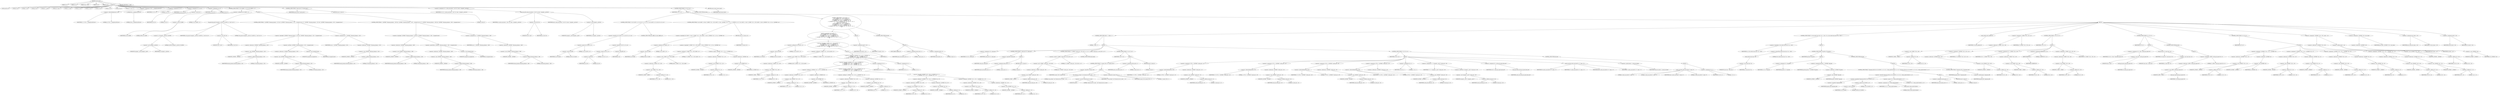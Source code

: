 digraph cache_insert {  
"1000114" [label = "(METHOD,cache_insert)" ]
"1000115" [label = "(PARAM,int a1)" ]
"1000116" [label = "(PARAM,int a2)" ]
"1000117" [label = "(PARAM,time_t time1)" ]
"1000118" [label = "(PARAM,int a4)" ]
"1000119" [label = "(PARAM,int a5)" ]
"1000120" [label = "(BLOCK,,)" ]
"1000121" [label = "(LOCAL,result: int)" ]
"1000122" [label = "(LOCAL,v6: int)" ]
"1000123" [label = "(LOCAL,v7: int)" ]
"1000124" [label = "(LOCAL,v8: int)" ]
"1000125" [label = "(LOCAL,v9: __int16)" ]
"1000126" [label = "(LOCAL,v10: char *)" ]
"1000127" [label = "(LOCAL,v11: char)" ]
"1000128" [label = "(LOCAL,v12: int)" ]
"1000129" [label = "(LOCAL,v13: int)" ]
"1000130" [label = "(LOCAL,v14: int)" ]
"1000131" [label = "(LOCAL,v15: int)" ]
"1000132" [label = "(LOCAL,v16: int)" ]
"1000133" [label = "(LOCAL,v17: int [ 7 ])" ]
"1000134" [label = "(<operator>.assignment,v17[4] = __readgsdword(0x14u))" ]
"1000135" [label = "(<operator>.indirectIndexAccess,v17[4])" ]
"1000136" [label = "(IDENTIFIER,v17,v17[4] = __readgsdword(0x14u))" ]
"1000137" [label = "(LITERAL,4,v17[4] = __readgsdword(0x14u))" ]
"1000138" [label = "(__readgsdword,__readgsdword(0x14u))" ]
"1000139" [label = "(LITERAL,0x14u,__readgsdword(0x14u))" ]
"1000140" [label = "(<operator>.assignment,v12 = 0)" ]
"1000141" [label = "(IDENTIFIER,v12,v12 = 0)" ]
"1000142" [label = "(LITERAL,0,v12 = 0)" ]
"1000143" [label = "(<operator>.assignment,v13 = a5 & 4)" ]
"1000144" [label = "(IDENTIFIER,v13,v13 = a5 & 4)" ]
"1000145" [label = "(<operator>.and,a5 & 4)" ]
"1000146" [label = "(IDENTIFIER,a5,a5 & 4)" ]
"1000147" [label = "(LITERAL,4,a5 & 4)" ]
"1000148" [label = "(<operator>.assignment,v14 = 0)" ]
"1000149" [label = "(IDENTIFIER,v14,v14 = 0)" ]
"1000150" [label = "(LITERAL,0,v14 = 0)" ]
"1000151" [label = "(CONTROL_STRUCTURE,if ( (a5 & 0x980) != 0 ),if ( (a5 & 0x980) != 0 ))" ]
"1000152" [label = "(<operator>.notEquals,(a5 & 0x980) != 0)" ]
"1000153" [label = "(<operator>.and,a5 & 0x980)" ]
"1000154" [label = "(IDENTIFIER,a5,a5 & 0x980)" ]
"1000155" [label = "(LITERAL,0x980,a5 & 0x980)" ]
"1000156" [label = "(LITERAL,0,(a5 & 0x980) != 0)" ]
"1000157" [label = "(BLOCK,,)" ]
"1000158" [label = "(log_query,log_query((unsigned __int16)a5 | 0x10000, a1, (void *)a2, 0))" ]
"1000159" [label = "(<operator>.or,(unsigned __int16)a5 | 0x10000)" ]
"1000160" [label = "(<operator>.cast,(unsigned __int16)a5)" ]
"1000161" [label = "(UNKNOWN,unsigned __int16,unsigned __int16)" ]
"1000162" [label = "(IDENTIFIER,a5,(unsigned __int16)a5)" ]
"1000163" [label = "(LITERAL,0x10000,(unsigned __int16)a5 | 0x10000)" ]
"1000164" [label = "(IDENTIFIER,a1,log_query((unsigned __int16)a5 | 0x10000, a1, (void *)a2, 0))" ]
"1000165" [label = "(<operator>.cast,(void *)a2)" ]
"1000166" [label = "(UNKNOWN,void *,void *)" ]
"1000167" [label = "(IDENTIFIER,a2,(void *)a2)" ]
"1000168" [label = "(LITERAL,0,log_query((unsigned __int16)a5 | 0x10000, a1, (void *)a2, 0))" ]
"1000169" [label = "(CONTROL_STRUCTURE,if ( *(_DWORD *)(dnsmasq_daemon + 252) && *(_DWORD *)(dnsmasq_daemon + 252) < (unsigned int)a4 ),if ( *(_DWORD *)(dnsmasq_daemon + 252) && *(_DWORD *)(dnsmasq_daemon + 252) < (unsigned int)a4 ))" ]
"1000170" [label = "(<operator>.logicalAnd,*(_DWORD *)(dnsmasq_daemon + 252) && *(_DWORD *)(dnsmasq_daemon + 252) < (unsigned int)a4)" ]
"1000171" [label = "(<operator>.indirection,*(_DWORD *)(dnsmasq_daemon + 252))" ]
"1000172" [label = "(<operator>.cast,(_DWORD *)(dnsmasq_daemon + 252))" ]
"1000173" [label = "(UNKNOWN,_DWORD *,_DWORD *)" ]
"1000174" [label = "(<operator>.addition,dnsmasq_daemon + 252)" ]
"1000175" [label = "(IDENTIFIER,dnsmasq_daemon,dnsmasq_daemon + 252)" ]
"1000176" [label = "(LITERAL,252,dnsmasq_daemon + 252)" ]
"1000177" [label = "(<operator>.lessThan,*(_DWORD *)(dnsmasq_daemon + 252) < (unsigned int)a4)" ]
"1000178" [label = "(<operator>.indirection,*(_DWORD *)(dnsmasq_daemon + 252))" ]
"1000179" [label = "(<operator>.cast,(_DWORD *)(dnsmasq_daemon + 252))" ]
"1000180" [label = "(UNKNOWN,_DWORD *,_DWORD *)" ]
"1000181" [label = "(<operator>.addition,dnsmasq_daemon + 252)" ]
"1000182" [label = "(IDENTIFIER,dnsmasq_daemon,dnsmasq_daemon + 252)" ]
"1000183" [label = "(LITERAL,252,dnsmasq_daemon + 252)" ]
"1000184" [label = "(<operator>.cast,(unsigned int)a4)" ]
"1000185" [label = "(UNKNOWN,unsigned int,unsigned int)" ]
"1000186" [label = "(IDENTIFIER,a4,(unsigned int)a4)" ]
"1000187" [label = "(<operator>.assignment,a4 = *(_DWORD *)(dnsmasq_daemon + 252))" ]
"1000188" [label = "(IDENTIFIER,a4,a4 = *(_DWORD *)(dnsmasq_daemon + 252))" ]
"1000189" [label = "(<operator>.indirection,*(_DWORD *)(dnsmasq_daemon + 252))" ]
"1000190" [label = "(<operator>.cast,(_DWORD *)(dnsmasq_daemon + 252))" ]
"1000191" [label = "(UNKNOWN,_DWORD *,_DWORD *)" ]
"1000192" [label = "(<operator>.addition,dnsmasq_daemon + 252)" ]
"1000193" [label = "(IDENTIFIER,dnsmasq_daemon,dnsmasq_daemon + 252)" ]
"1000194" [label = "(LITERAL,252,dnsmasq_daemon + 252)" ]
"1000195" [label = "(CONTROL_STRUCTURE,if ( *(_DWORD *)(dnsmasq_daemon + 248) && *(_DWORD *)(dnsmasq_daemon + 248) > (unsigned int)a4 ),if ( *(_DWORD *)(dnsmasq_daemon + 248) && *(_DWORD *)(dnsmasq_daemon + 248) > (unsigned int)a4 ))" ]
"1000196" [label = "(<operator>.logicalAnd,*(_DWORD *)(dnsmasq_daemon + 248) && *(_DWORD *)(dnsmasq_daemon + 248) > (unsigned int)a4)" ]
"1000197" [label = "(<operator>.indirection,*(_DWORD *)(dnsmasq_daemon + 248))" ]
"1000198" [label = "(<operator>.cast,(_DWORD *)(dnsmasq_daemon + 248))" ]
"1000199" [label = "(UNKNOWN,_DWORD *,_DWORD *)" ]
"1000200" [label = "(<operator>.addition,dnsmasq_daemon + 248)" ]
"1000201" [label = "(IDENTIFIER,dnsmasq_daemon,dnsmasq_daemon + 248)" ]
"1000202" [label = "(LITERAL,248,dnsmasq_daemon + 248)" ]
"1000203" [label = "(<operator>.greaterThan,*(_DWORD *)(dnsmasq_daemon + 248) > (unsigned int)a4)" ]
"1000204" [label = "(<operator>.indirection,*(_DWORD *)(dnsmasq_daemon + 248))" ]
"1000205" [label = "(<operator>.cast,(_DWORD *)(dnsmasq_daemon + 248))" ]
"1000206" [label = "(UNKNOWN,_DWORD *,_DWORD *)" ]
"1000207" [label = "(<operator>.addition,dnsmasq_daemon + 248)" ]
"1000208" [label = "(IDENTIFIER,dnsmasq_daemon,dnsmasq_daemon + 248)" ]
"1000209" [label = "(LITERAL,248,dnsmasq_daemon + 248)" ]
"1000210" [label = "(<operator>.cast,(unsigned int)a4)" ]
"1000211" [label = "(UNKNOWN,unsigned int,unsigned int)" ]
"1000212" [label = "(IDENTIFIER,a4,(unsigned int)a4)" ]
"1000213" [label = "(<operator>.assignment,a4 = *(_DWORD *)(dnsmasq_daemon + 248))" ]
"1000214" [label = "(IDENTIFIER,a4,a4 = *(_DWORD *)(dnsmasq_daemon + 248))" ]
"1000215" [label = "(<operator>.indirection,*(_DWORD *)(dnsmasq_daemon + 248))" ]
"1000216" [label = "(<operator>.cast,(_DWORD *)(dnsmasq_daemon + 248))" ]
"1000217" [label = "(UNKNOWN,_DWORD *,_DWORD *)" ]
"1000218" [label = "(<operator>.addition,dnsmasq_daemon + 248)" ]
"1000219" [label = "(IDENTIFIER,dnsmasq_daemon,dnsmasq_daemon + 248)" ]
"1000220" [label = "(LITERAL,248,dnsmasq_daemon + 248)" ]
"1000221" [label = "(CONTROL_STRUCTURE,if ( insert_error ),if ( insert_error ))" ]
"1000222" [label = "(IDENTIFIER,insert_error,if ( insert_error ))" ]
"1000223" [label = "(RETURN,return 0;,return 0;)" ]
"1000224" [label = "(LITERAL,0,return 0;)" ]
"1000225" [label = "(<operator>.assignment,v15 = cache_scan_free(a1, (void *)a2, time1, (unsigned __int16)a5))" ]
"1000226" [label = "(IDENTIFIER,v15,v15 = cache_scan_free(a1, (void *)a2, time1, (unsigned __int16)a5))" ]
"1000227" [label = "(cache_scan_free,cache_scan_free(a1, (void *)a2, time1, (unsigned __int16)a5))" ]
"1000228" [label = "(IDENTIFIER,a1,cache_scan_free(a1, (void *)a2, time1, (unsigned __int16)a5))" ]
"1000229" [label = "(<operator>.cast,(void *)a2)" ]
"1000230" [label = "(UNKNOWN,void *,void *)" ]
"1000231" [label = "(IDENTIFIER,a2,(void *)a2)" ]
"1000232" [label = "(IDENTIFIER,time1,cache_scan_free(a1, (void *)a2, time1, (unsigned __int16)a5))" ]
"1000233" [label = "(<operator>.cast,(unsigned __int16)a5)" ]
"1000234" [label = "(UNKNOWN,unsigned __int16,unsigned __int16)" ]
"1000235" [label = "(IDENTIFIER,a5,(unsigned __int16)a5)" ]
"1000236" [label = "(CONTROL_STRUCTURE,if ( v15 ),if ( v15 ))" ]
"1000237" [label = "(IDENTIFIER,v15,if ( v15 ))" ]
"1000238" [label = "(BLOCK,,)" ]
"1000239" [label = "(CONTROL_STRUCTURE,if ( (a5 & 0x180) == 0 || (a5 & 8) == 0 || !a2 ),if ( (a5 & 0x180) == 0 || (a5 & 8) == 0 || !a2 ))" ]
"1000240" [label = "(<operator>.logicalOr,(a5 & 0x180) == 0 || (a5 & 8) == 0 || !a2)" ]
"1000241" [label = "(<operator>.equals,(a5 & 0x180) == 0)" ]
"1000242" [label = "(<operator>.and,a5 & 0x180)" ]
"1000243" [label = "(IDENTIFIER,a5,a5 & 0x180)" ]
"1000244" [label = "(LITERAL,0x180,a5 & 0x180)" ]
"1000245" [label = "(LITERAL,0,(a5 & 0x180) == 0)" ]
"1000246" [label = "(<operator>.logicalOr,(a5 & 8) == 0 || !a2)" ]
"1000247" [label = "(<operator>.equals,(a5 & 8) == 0)" ]
"1000248" [label = "(<operator>.and,a5 & 8)" ]
"1000249" [label = "(IDENTIFIER,a5,a5 & 8)" ]
"1000250" [label = "(LITERAL,8,a5 & 8)" ]
"1000251" [label = "(LITERAL,0,(a5 & 8) == 0)" ]
"1000252" [label = "(<operator>.logicalNot,!a2)" ]
"1000253" [label = "(IDENTIFIER,a2,!a2)" ]
"1000254" [label = "(CONTROL_STRUCTURE,goto LABEL_28;,goto LABEL_28;)" ]
"1000255" [label = "(CONTROL_STRUCTURE,if ( (a5 & 0x80) != 0 && (*(_WORD *)(v15 + 36) & 0x80) != 0 && *(_DWORD *)(v15 + 12) == *(_DWORD *)a2 ),if ( (a5 & 0x80) != 0 && (*(_WORD *)(v15 + 36) & 0x80) != 0 && *(_DWORD *)(v15 + 12) == *(_DWORD *)a2 ))" ]
"1000256" [label = "(<operator>.logicalAnd,(a5 & 0x80) != 0 && (*(_WORD *)(v15 + 36) & 0x80) != 0 && *(_DWORD *)(v15 + 12) == *(_DWORD *)a2)" ]
"1000257" [label = "(<operator>.notEquals,(a5 & 0x80) != 0)" ]
"1000258" [label = "(<operator>.and,a5 & 0x80)" ]
"1000259" [label = "(IDENTIFIER,a5,a5 & 0x80)" ]
"1000260" [label = "(LITERAL,0x80,a5 & 0x80)" ]
"1000261" [label = "(LITERAL,0,(a5 & 0x80) != 0)" ]
"1000262" [label = "(<operator>.logicalAnd,(*(_WORD *)(v15 + 36) & 0x80) != 0 && *(_DWORD *)(v15 + 12) == *(_DWORD *)a2)" ]
"1000263" [label = "(<operator>.notEquals,(*(_WORD *)(v15 + 36) & 0x80) != 0)" ]
"1000264" [label = "(<operator>.and,*(_WORD *)(v15 + 36) & 0x80)" ]
"1000265" [label = "(<operator>.indirection,*(_WORD *)(v15 + 36))" ]
"1000266" [label = "(<operator>.cast,(_WORD *)(v15 + 36))" ]
"1000267" [label = "(UNKNOWN,_WORD *,_WORD *)" ]
"1000268" [label = "(<operator>.addition,v15 + 36)" ]
"1000269" [label = "(IDENTIFIER,v15,v15 + 36)" ]
"1000270" [label = "(LITERAL,36,v15 + 36)" ]
"1000271" [label = "(LITERAL,0x80,*(_WORD *)(v15 + 36) & 0x80)" ]
"1000272" [label = "(LITERAL,0,(*(_WORD *)(v15 + 36) & 0x80) != 0)" ]
"1000273" [label = "(<operator>.equals,*(_DWORD *)(v15 + 12) == *(_DWORD *)a2)" ]
"1000274" [label = "(<operator>.indirection,*(_DWORD *)(v15 + 12))" ]
"1000275" [label = "(<operator>.cast,(_DWORD *)(v15 + 12))" ]
"1000276" [label = "(UNKNOWN,_DWORD *,_DWORD *)" ]
"1000277" [label = "(<operator>.addition,v15 + 12)" ]
"1000278" [label = "(IDENTIFIER,v15,v15 + 12)" ]
"1000279" [label = "(LITERAL,12,v15 + 12)" ]
"1000280" [label = "(<operator>.indirection,*(_DWORD *)a2)" ]
"1000281" [label = "(<operator>.cast,(_DWORD *)a2)" ]
"1000282" [label = "(UNKNOWN,_DWORD *,_DWORD *)" ]
"1000283" [label = "(IDENTIFIER,a2,(_DWORD *)a2)" ]
"1000284" [label = "(RETURN,return v15;,return v15;)" ]
"1000285" [label = "(IDENTIFIER,v15,return v15;)" ]
"1000286" [label = "(CONTROL_STRUCTURE,if ( (a5 & 0x100) != 0\n      && (*(_WORD *)(v15 + 36) & 0x100) != 0\n      && (*(_DWORD *)(v15 + 12) != *(_DWORD *)a2\n       || *(_DWORD *)(v15 + 16) != *(_DWORD *)(a2 + 4)\n       || *(_DWORD *)(v15 + 20) != *(_DWORD *)(a2 + 8)\n       || *(_DWORD *)(v15 + 24) != *(_DWORD *)(a2 + 12) ? (v6 = 0) : (v6 = 1),\n          v6) ),if ( (a5 & 0x100) != 0\n      && (*(_WORD *)(v15 + 36) & 0x100) != 0\n      && (*(_DWORD *)(v15 + 12) != *(_DWORD *)a2\n       || *(_DWORD *)(v15 + 16) != *(_DWORD *)(a2 + 4)\n       || *(_DWORD *)(v15 + 20) != *(_DWORD *)(a2 + 8)\n       || *(_DWORD *)(v15 + 24) != *(_DWORD *)(a2 + 12) ? (v6 = 0) : (v6 = 1),\n          v6) ))" ]
"1000287" [label = "(<operator>.logicalAnd,(a5 & 0x100) != 0\n      && (*(_WORD *)(v15 + 36) & 0x100) != 0\n      && (*(_DWORD *)(v15 + 12) != *(_DWORD *)a2\n       || *(_DWORD *)(v15 + 16) != *(_DWORD *)(a2 + 4)\n       || *(_DWORD *)(v15 + 20) != *(_DWORD *)(a2 + 8)\n       || *(_DWORD *)(v15 + 24) != *(_DWORD *)(a2 + 12) ? (v6 = 0) : (v6 = 1),\n          v6))" ]
"1000288" [label = "(<operator>.notEquals,(a5 & 0x100) != 0)" ]
"1000289" [label = "(<operator>.and,a5 & 0x100)" ]
"1000290" [label = "(IDENTIFIER,a5,a5 & 0x100)" ]
"1000291" [label = "(LITERAL,0x100,a5 & 0x100)" ]
"1000292" [label = "(LITERAL,0,(a5 & 0x100) != 0)" ]
"1000293" [label = "(<operator>.logicalAnd,(*(_WORD *)(v15 + 36) & 0x100) != 0\n      && (*(_DWORD *)(v15 + 12) != *(_DWORD *)a2\n       || *(_DWORD *)(v15 + 16) != *(_DWORD *)(a2 + 4)\n       || *(_DWORD *)(v15 + 20) != *(_DWORD *)(a2 + 8)\n       || *(_DWORD *)(v15 + 24) != *(_DWORD *)(a2 + 12) ? (v6 = 0) : (v6 = 1),\n          v6))" ]
"1000294" [label = "(<operator>.notEquals,(*(_WORD *)(v15 + 36) & 0x100) != 0)" ]
"1000295" [label = "(<operator>.and,*(_WORD *)(v15 + 36) & 0x100)" ]
"1000296" [label = "(<operator>.indirection,*(_WORD *)(v15 + 36))" ]
"1000297" [label = "(<operator>.cast,(_WORD *)(v15 + 36))" ]
"1000298" [label = "(UNKNOWN,_WORD *,_WORD *)" ]
"1000299" [label = "(<operator>.addition,v15 + 36)" ]
"1000300" [label = "(IDENTIFIER,v15,v15 + 36)" ]
"1000301" [label = "(LITERAL,36,v15 + 36)" ]
"1000302" [label = "(LITERAL,0x100,*(_WORD *)(v15 + 36) & 0x100)" ]
"1000303" [label = "(LITERAL,0,(*(_WORD *)(v15 + 36) & 0x100) != 0)" ]
"1000304" [label = "(BLOCK,,)" ]
"1000305" [label = "(<operator>.conditional,*(_DWORD *)(v15 + 12) != *(_DWORD *)a2\n       || *(_DWORD *)(v15 + 16) != *(_DWORD *)(a2 + 4)\n       || *(_DWORD *)(v15 + 20) != *(_DWORD *)(a2 + 8)\n       || *(_DWORD *)(v15 + 24) != *(_DWORD *)(a2 + 12) ? (v6 = 0) : (v6 = 1))" ]
"1000306" [label = "(<operator>.logicalOr,*(_DWORD *)(v15 + 12) != *(_DWORD *)a2\n       || *(_DWORD *)(v15 + 16) != *(_DWORD *)(a2 + 4)\n       || *(_DWORD *)(v15 + 20) != *(_DWORD *)(a2 + 8)\n       || *(_DWORD *)(v15 + 24) != *(_DWORD *)(a2 + 12))" ]
"1000307" [label = "(<operator>.notEquals,*(_DWORD *)(v15 + 12) != *(_DWORD *)a2)" ]
"1000308" [label = "(<operator>.indirection,*(_DWORD *)(v15 + 12))" ]
"1000309" [label = "(<operator>.cast,(_DWORD *)(v15 + 12))" ]
"1000310" [label = "(UNKNOWN,_DWORD *,_DWORD *)" ]
"1000311" [label = "(<operator>.addition,v15 + 12)" ]
"1000312" [label = "(IDENTIFIER,v15,v15 + 12)" ]
"1000313" [label = "(LITERAL,12,v15 + 12)" ]
"1000314" [label = "(<operator>.indirection,*(_DWORD *)a2)" ]
"1000315" [label = "(<operator>.cast,(_DWORD *)a2)" ]
"1000316" [label = "(UNKNOWN,_DWORD *,_DWORD *)" ]
"1000317" [label = "(IDENTIFIER,a2,(_DWORD *)a2)" ]
"1000318" [label = "(<operator>.logicalOr,*(_DWORD *)(v15 + 16) != *(_DWORD *)(a2 + 4)\n       || *(_DWORD *)(v15 + 20) != *(_DWORD *)(a2 + 8)\n       || *(_DWORD *)(v15 + 24) != *(_DWORD *)(a2 + 12))" ]
"1000319" [label = "(<operator>.notEquals,*(_DWORD *)(v15 + 16) != *(_DWORD *)(a2 + 4))" ]
"1000320" [label = "(<operator>.indirection,*(_DWORD *)(v15 + 16))" ]
"1000321" [label = "(<operator>.cast,(_DWORD *)(v15 + 16))" ]
"1000322" [label = "(UNKNOWN,_DWORD *,_DWORD *)" ]
"1000323" [label = "(<operator>.addition,v15 + 16)" ]
"1000324" [label = "(IDENTIFIER,v15,v15 + 16)" ]
"1000325" [label = "(LITERAL,16,v15 + 16)" ]
"1000326" [label = "(<operator>.indirection,*(_DWORD *)(a2 + 4))" ]
"1000327" [label = "(<operator>.cast,(_DWORD *)(a2 + 4))" ]
"1000328" [label = "(UNKNOWN,_DWORD *,_DWORD *)" ]
"1000329" [label = "(<operator>.addition,a2 + 4)" ]
"1000330" [label = "(IDENTIFIER,a2,a2 + 4)" ]
"1000331" [label = "(LITERAL,4,a2 + 4)" ]
"1000332" [label = "(<operator>.logicalOr,*(_DWORD *)(v15 + 20) != *(_DWORD *)(a2 + 8)\n       || *(_DWORD *)(v15 + 24) != *(_DWORD *)(a2 + 12))" ]
"1000333" [label = "(<operator>.notEquals,*(_DWORD *)(v15 + 20) != *(_DWORD *)(a2 + 8))" ]
"1000334" [label = "(<operator>.indirection,*(_DWORD *)(v15 + 20))" ]
"1000335" [label = "(<operator>.cast,(_DWORD *)(v15 + 20))" ]
"1000336" [label = "(UNKNOWN,_DWORD *,_DWORD *)" ]
"1000337" [label = "(<operator>.addition,v15 + 20)" ]
"1000338" [label = "(IDENTIFIER,v15,v15 + 20)" ]
"1000339" [label = "(LITERAL,20,v15 + 20)" ]
"1000340" [label = "(<operator>.indirection,*(_DWORD *)(a2 + 8))" ]
"1000341" [label = "(<operator>.cast,(_DWORD *)(a2 + 8))" ]
"1000342" [label = "(UNKNOWN,_DWORD *,_DWORD *)" ]
"1000343" [label = "(<operator>.addition,a2 + 8)" ]
"1000344" [label = "(IDENTIFIER,a2,a2 + 8)" ]
"1000345" [label = "(LITERAL,8,a2 + 8)" ]
"1000346" [label = "(<operator>.notEquals,*(_DWORD *)(v15 + 24) != *(_DWORD *)(a2 + 12))" ]
"1000347" [label = "(<operator>.indirection,*(_DWORD *)(v15 + 24))" ]
"1000348" [label = "(<operator>.cast,(_DWORD *)(v15 + 24))" ]
"1000349" [label = "(UNKNOWN,_DWORD *,_DWORD *)" ]
"1000350" [label = "(<operator>.addition,v15 + 24)" ]
"1000351" [label = "(IDENTIFIER,v15,v15 + 24)" ]
"1000352" [label = "(LITERAL,24,v15 + 24)" ]
"1000353" [label = "(<operator>.indirection,*(_DWORD *)(a2 + 12))" ]
"1000354" [label = "(<operator>.cast,(_DWORD *)(a2 + 12))" ]
"1000355" [label = "(UNKNOWN,_DWORD *,_DWORD *)" ]
"1000356" [label = "(<operator>.addition,a2 + 12)" ]
"1000357" [label = "(IDENTIFIER,a2,a2 + 12)" ]
"1000358" [label = "(LITERAL,12,a2 + 12)" ]
"1000359" [label = "(<operator>.assignment,v6 = 0)" ]
"1000360" [label = "(IDENTIFIER,v6,v6 = 0)" ]
"1000361" [label = "(LITERAL,0,v6 = 0)" ]
"1000362" [label = "(<operator>.assignment,v6 = 1)" ]
"1000363" [label = "(IDENTIFIER,v6,v6 = 1)" ]
"1000364" [label = "(LITERAL,1,v6 = 1)" ]
"1000365" [label = "(IDENTIFIER,v6,)" ]
"1000366" [label = "(BLOCK,,)" ]
"1000367" [label = "(<operator>.assignment,result = v15)" ]
"1000368" [label = "(IDENTIFIER,result,result = v15)" ]
"1000369" [label = "(IDENTIFIER,v15,result = v15)" ]
"1000370" [label = "(CONTROL_STRUCTURE,else,else)" ]
"1000371" [label = "(BLOCK,,)" ]
"1000372" [label = "(JUMP_TARGET,LABEL_28)" ]
"1000373" [label = "(<operator>.assignment,insert_error = 1)" ]
"1000374" [label = "(IDENTIFIER,insert_error,insert_error = 1)" ]
"1000375" [label = "(LITERAL,1,insert_error = 1)" ]
"1000376" [label = "(<operator>.assignment,result = 0)" ]
"1000377" [label = "(IDENTIFIER,result,result = 0)" ]
"1000378" [label = "(LITERAL,0,result = 0)" ]
"1000379" [label = "(CONTROL_STRUCTURE,else,else)" ]
"1000380" [label = "(BLOCK,,)" ]
"1000381" [label = "(CONTROL_STRUCTURE,while ( 1 ),while ( 1 ))" ]
"1000382" [label = "(LITERAL,1,while ( 1 ))" ]
"1000383" [label = "(BLOCK,,)" ]
"1000384" [label = "(<operator>.assignment,v16 = cache_tail)" ]
"1000385" [label = "(IDENTIFIER,v16,v16 = cache_tail)" ]
"1000386" [label = "(IDENTIFIER,cache_tail,v16 = cache_tail)" ]
"1000387" [label = "(CONTROL_STRUCTURE,if ( !cache_tail ),if ( !cache_tail ))" ]
"1000388" [label = "(<operator>.logicalNot,!cache_tail)" ]
"1000389" [label = "(IDENTIFIER,cache_tail,!cache_tail)" ]
"1000390" [label = "(BLOCK,,)" ]
"1000391" [label = "(<operator>.assignment,insert_error = 1)" ]
"1000392" [label = "(IDENTIFIER,insert_error,insert_error = 1)" ]
"1000393" [label = "(LITERAL,1,insert_error = 1)" ]
"1000394" [label = "(RETURN,return 0;,return 0;)" ]
"1000395" [label = "(LITERAL,0,return 0;)" ]
"1000396" [label = "(CONTROL_STRUCTURE,if ( (*(_WORD *)(cache_tail + 36) & 0xC) == 0 ),if ( (*(_WORD *)(cache_tail + 36) & 0xC) == 0 ))" ]
"1000397" [label = "(<operator>.equals,(*(_WORD *)(cache_tail + 36) & 0xC) == 0)" ]
"1000398" [label = "(<operator>.and,*(_WORD *)(cache_tail + 36) & 0xC)" ]
"1000399" [label = "(<operator>.indirection,*(_WORD *)(cache_tail + 36))" ]
"1000400" [label = "(<operator>.cast,(_WORD *)(cache_tail + 36))" ]
"1000401" [label = "(UNKNOWN,_WORD *,_WORD *)" ]
"1000402" [label = "(<operator>.addition,cache_tail + 36)" ]
"1000403" [label = "(IDENTIFIER,cache_tail,cache_tail + 36)" ]
"1000404" [label = "(LITERAL,36,cache_tail + 36)" ]
"1000405" [label = "(LITERAL,0xC,*(_WORD *)(cache_tail + 36) & 0xC)" ]
"1000406" [label = "(LITERAL,0,(*(_WORD *)(cache_tail + 36) & 0xC) == 0)" ]
"1000407" [label = "(CONTROL_STRUCTURE,break;,break;)" ]
"1000408" [label = "(CONTROL_STRUCTURE,if ( v14 ),if ( v14 ))" ]
"1000409" [label = "(IDENTIFIER,v14,if ( v14 ))" ]
"1000410" [label = "(BLOCK,,)" ]
"1000411" [label = "(CONTROL_STRUCTURE,if ( !warned_7453 ),if ( !warned_7453 ))" ]
"1000412" [label = "(<operator>.logicalNot,!warned_7453)" ]
"1000413" [label = "(IDENTIFIER,warned_7453,!warned_7453)" ]
"1000414" [label = "(BLOCK,,)" ]
"1000415" [label = "(my_syslog,my_syslog(3, (int)\"Internal error in cache.\", v11))" ]
"1000416" [label = "(LITERAL,3,my_syslog(3, (int)\"Internal error in cache.\", v11))" ]
"1000417" [label = "(<operator>.cast,(int)\"Internal error in cache.\")" ]
"1000418" [label = "(UNKNOWN,int,int)" ]
"1000419" [label = "(LITERAL,\"Internal error in cache.\",(int)\"Internal error in cache.\")" ]
"1000420" [label = "(IDENTIFIER,v11,my_syslog(3, (int)\"Internal error in cache.\", v11))" ]
"1000421" [label = "(<operator>.assignment,warned_7453 = 1)" ]
"1000422" [label = "(IDENTIFIER,warned_7453,warned_7453 = 1)" ]
"1000423" [label = "(LITERAL,1,warned_7453 = 1)" ]
"1000424" [label = "(<operator>.assignment,insert_error = 1)" ]
"1000425" [label = "(IDENTIFIER,insert_error,insert_error = 1)" ]
"1000426" [label = "(LITERAL,1,insert_error = 1)" ]
"1000427" [label = "(RETURN,return 0;,return 0;)" ]
"1000428" [label = "(LITERAL,0,return 0;)" ]
"1000429" [label = "(CONTROL_STRUCTURE,if ( v13 ),if ( v13 ))" ]
"1000430" [label = "(IDENTIFIER,v13,if ( v13 ))" ]
"1000431" [label = "(BLOCK,,)" ]
"1000432" [label = "(<operator>.assignment,v17[0] = *(_DWORD *)(cache_tail + 12))" ]
"1000433" [label = "(<operator>.indirectIndexAccess,v17[0])" ]
"1000434" [label = "(IDENTIFIER,v17,v17[0] = *(_DWORD *)(cache_tail + 12))" ]
"1000435" [label = "(LITERAL,0,v17[0] = *(_DWORD *)(cache_tail + 12))" ]
"1000436" [label = "(<operator>.indirection,*(_DWORD *)(cache_tail + 12))" ]
"1000437" [label = "(<operator>.cast,(_DWORD *)(cache_tail + 12))" ]
"1000438" [label = "(UNKNOWN,_DWORD *,_DWORD *)" ]
"1000439" [label = "(<operator>.addition,cache_tail + 12)" ]
"1000440" [label = "(IDENTIFIER,cache_tail,cache_tail + 12)" ]
"1000441" [label = "(LITERAL,12,cache_tail + 12)" ]
"1000442" [label = "(<operator>.assignment,v17[1] = *(_DWORD *)(cache_tail + 16))" ]
"1000443" [label = "(<operator>.indirectIndexAccess,v17[1])" ]
"1000444" [label = "(IDENTIFIER,v17,v17[1] = *(_DWORD *)(cache_tail + 16))" ]
"1000445" [label = "(LITERAL,1,v17[1] = *(_DWORD *)(cache_tail + 16))" ]
"1000446" [label = "(<operator>.indirection,*(_DWORD *)(cache_tail + 16))" ]
"1000447" [label = "(<operator>.cast,(_DWORD *)(cache_tail + 16))" ]
"1000448" [label = "(UNKNOWN,_DWORD *,_DWORD *)" ]
"1000449" [label = "(<operator>.addition,cache_tail + 16)" ]
"1000450" [label = "(IDENTIFIER,cache_tail,cache_tail + 16)" ]
"1000451" [label = "(LITERAL,16,cache_tail + 16)" ]
"1000452" [label = "(<operator>.assignment,v17[2] = *(_DWORD *)(cache_tail + 20))" ]
"1000453" [label = "(<operator>.indirectIndexAccess,v17[2])" ]
"1000454" [label = "(IDENTIFIER,v17,v17[2] = *(_DWORD *)(cache_tail + 20))" ]
"1000455" [label = "(LITERAL,2,v17[2] = *(_DWORD *)(cache_tail + 20))" ]
"1000456" [label = "(<operator>.indirection,*(_DWORD *)(cache_tail + 20))" ]
"1000457" [label = "(<operator>.cast,(_DWORD *)(cache_tail + 20))" ]
"1000458" [label = "(UNKNOWN,_DWORD *,_DWORD *)" ]
"1000459" [label = "(<operator>.addition,cache_tail + 20)" ]
"1000460" [label = "(IDENTIFIER,cache_tail,cache_tail + 20)" ]
"1000461" [label = "(LITERAL,20,cache_tail + 20)" ]
"1000462" [label = "(<operator>.assignment,v17[3] = *(_DWORD *)(cache_tail + 24))" ]
"1000463" [label = "(<operator>.indirectIndexAccess,v17[3])" ]
"1000464" [label = "(IDENTIFIER,v17,v17[3] = *(_DWORD *)(cache_tail + 24))" ]
"1000465" [label = "(LITERAL,3,v17[3] = *(_DWORD *)(cache_tail + 24))" ]
"1000466" [label = "(<operator>.indirection,*(_DWORD *)(cache_tail + 24))" ]
"1000467" [label = "(<operator>.cast,(_DWORD *)(cache_tail + 24))" ]
"1000468" [label = "(UNKNOWN,_DWORD *,_DWORD *)" ]
"1000469" [label = "(<operator>.addition,cache_tail + 24)" ]
"1000470" [label = "(IDENTIFIER,cache_tail,cache_tail + 24)" ]
"1000471" [label = "(LITERAL,24,cache_tail + 24)" ]
"1000472" [label = "(<operator>.assignment,v14 = 1)" ]
"1000473" [label = "(IDENTIFIER,v14,v14 = 1)" ]
"1000474" [label = "(LITERAL,1,v14 = 1)" ]
"1000475" [label = "(<operator>.assignment,v7 = *(unsigned __int16 *)(cache_tail + 36))" ]
"1000476" [label = "(IDENTIFIER,v7,v7 = *(unsigned __int16 *)(cache_tail + 36))" ]
"1000477" [label = "(<operator>.indirection,*(unsigned __int16 *)(cache_tail + 36))" ]
"1000478" [label = "(<operator>.cast,(unsigned __int16 *)(cache_tail + 36))" ]
"1000479" [label = "(UNKNOWN,unsigned __int16 *,unsigned __int16 *)" ]
"1000480" [label = "(<operator>.addition,cache_tail + 36)" ]
"1000481" [label = "(IDENTIFIER,cache_tail,cache_tail + 36)" ]
"1000482" [label = "(LITERAL,36,cache_tail + 36)" ]
"1000483" [label = "(<operator>.assignment,v8 = cache_get_name(cache_tail))" ]
"1000484" [label = "(IDENTIFIER,v8,v8 = cache_get_name(cache_tail))" ]
"1000485" [label = "(cache_get_name,cache_get_name(cache_tail))" ]
"1000486" [label = "(IDENTIFIER,cache_tail,cache_get_name(cache_tail))" ]
"1000487" [label = "(cache_scan_free,cache_scan_free(v8, v17, time1, v7))" ]
"1000488" [label = "(IDENTIFIER,v8,cache_scan_free(v8, v17, time1, v7))" ]
"1000489" [label = "(IDENTIFIER,v17,cache_scan_free(v8, v17, time1, v7))" ]
"1000490" [label = "(IDENTIFIER,time1,cache_scan_free(v8, v17, time1, v7))" ]
"1000491" [label = "(IDENTIFIER,v7,cache_scan_free(v8, v17, time1, v7))" ]
"1000492" [label = "(<operator>.preIncrement,++cache_live_freed)" ]
"1000493" [label = "(IDENTIFIER,cache_live_freed,++cache_live_freed)" ]
"1000494" [label = "(CONTROL_STRUCTURE,else,else)" ]
"1000495" [label = "(BLOCK,,)" ]
"1000496" [label = "(cache_scan_free,cache_scan_free(0, 0, time1, 0))" ]
"1000497" [label = "(LITERAL,0,cache_scan_free(0, 0, time1, 0))" ]
"1000498" [label = "(LITERAL,0,cache_scan_free(0, 0, time1, 0))" ]
"1000499" [label = "(IDENTIFIER,time1,cache_scan_free(0, 0, time1, 0))" ]
"1000500" [label = "(LITERAL,0,cache_scan_free(0, 0, time1, 0))" ]
"1000501" [label = "(<operator>.assignment,v13 = 1)" ]
"1000502" [label = "(IDENTIFIER,v13,v13 = 1)" ]
"1000503" [label = "(LITERAL,1,v13 = 1)" ]
"1000504" [label = "(CONTROL_STRUCTURE,if ( a1 && strlen((const char *)a1) > 0x31 ),if ( a1 && strlen((const char *)a1) > 0x31 ))" ]
"1000505" [label = "(<operator>.logicalAnd,a1 && strlen((const char *)a1) > 0x31)" ]
"1000506" [label = "(IDENTIFIER,a1,a1 && strlen((const char *)a1) > 0x31)" ]
"1000507" [label = "(<operator>.greaterThan,strlen((const char *)a1) > 0x31)" ]
"1000508" [label = "(strlen,strlen((const char *)a1))" ]
"1000509" [label = "(<operator>.cast,(const char *)a1)" ]
"1000510" [label = "(UNKNOWN,const char *,const char *)" ]
"1000511" [label = "(IDENTIFIER,a1,(const char *)a1)" ]
"1000512" [label = "(LITERAL,0x31,strlen((const char *)a1) > 0x31)" ]
"1000513" [label = "(BLOCK,,)" ]
"1000514" [label = "(CONTROL_STRUCTURE,if ( big_free ),if ( big_free ))" ]
"1000515" [label = "(IDENTIFIER,big_free,if ( big_free ))" ]
"1000516" [label = "(BLOCK,,)" ]
"1000517" [label = "(<operator>.assignment,v12 = big_free)" ]
"1000518" [label = "(IDENTIFIER,v12,v12 = big_free)" ]
"1000519" [label = "(IDENTIFIER,big_free,v12 = big_free)" ]
"1000520" [label = "(<operator>.assignment,big_free = *(_DWORD *)big_free)" ]
"1000521" [label = "(IDENTIFIER,big_free,big_free = *(_DWORD *)big_free)" ]
"1000522" [label = "(<operator>.indirection,*(_DWORD *)big_free)" ]
"1000523" [label = "(<operator>.cast,(_DWORD *)big_free)" ]
"1000524" [label = "(UNKNOWN,_DWORD *,_DWORD *)" ]
"1000525" [label = "(IDENTIFIER,big_free,(_DWORD *)big_free)" ]
"1000526" [label = "(CONTROL_STRUCTURE,else,else)" ]
"1000527" [label = "(BLOCK,,)" ]
"1000528" [label = "(CONTROL_STRUCTURE,if ( !bignames_left && (a5 & 0x5000) == 0 || (v12 = whine_malloc(0x404u)) == 0 ),if ( !bignames_left && (a5 & 0x5000) == 0 || (v12 = whine_malloc(0x404u)) == 0 ))" ]
"1000529" [label = "(<operator>.logicalOr,!bignames_left && (a5 & 0x5000) == 0 || (v12 = whine_malloc(0x404u)) == 0)" ]
"1000530" [label = "(<operator>.logicalAnd,!bignames_left && (a5 & 0x5000) == 0)" ]
"1000531" [label = "(<operator>.logicalNot,!bignames_left)" ]
"1000532" [label = "(IDENTIFIER,bignames_left,!bignames_left)" ]
"1000533" [label = "(<operator>.equals,(a5 & 0x5000) == 0)" ]
"1000534" [label = "(<operator>.and,a5 & 0x5000)" ]
"1000535" [label = "(IDENTIFIER,a5,a5 & 0x5000)" ]
"1000536" [label = "(LITERAL,0x5000,a5 & 0x5000)" ]
"1000537" [label = "(LITERAL,0,(a5 & 0x5000) == 0)" ]
"1000538" [label = "(<operator>.equals,(v12 = whine_malloc(0x404u)) == 0)" ]
"1000539" [label = "(<operator>.assignment,v12 = whine_malloc(0x404u))" ]
"1000540" [label = "(IDENTIFIER,v12,v12 = whine_malloc(0x404u))" ]
"1000541" [label = "(whine_malloc,whine_malloc(0x404u))" ]
"1000542" [label = "(LITERAL,0x404u,whine_malloc(0x404u))" ]
"1000543" [label = "(LITERAL,0,(v12 = whine_malloc(0x404u)) == 0)" ]
"1000544" [label = "(BLOCK,,)" ]
"1000545" [label = "(<operator>.assignment,insert_error = 1)" ]
"1000546" [label = "(IDENTIFIER,insert_error,insert_error = 1)" ]
"1000547" [label = "(LITERAL,1,insert_error = 1)" ]
"1000548" [label = "(RETURN,return 0;,return 0;)" ]
"1000549" [label = "(LITERAL,0,return 0;)" ]
"1000550" [label = "(CONTROL_STRUCTURE,if ( bignames_left ),if ( bignames_left ))" ]
"1000551" [label = "(IDENTIFIER,bignames_left,if ( bignames_left ))" ]
"1000552" [label = "(<operator>.preDecrement,--bignames_left)" ]
"1000553" [label = "(IDENTIFIER,bignames_left,--bignames_left)" ]
"1000554" [label = "(cache_unlink,cache_unlink(v16))" ]
"1000555" [label = "(IDENTIFIER,v16,cache_unlink(v16))" ]
"1000556" [label = "(<operator>.assignment,*(_WORD *)(v16 + 36) = a5)" ]
"1000557" [label = "(<operator>.indirection,*(_WORD *)(v16 + 36))" ]
"1000558" [label = "(<operator>.cast,(_WORD *)(v16 + 36))" ]
"1000559" [label = "(UNKNOWN,_WORD *,_WORD *)" ]
"1000560" [label = "(<operator>.addition,v16 + 36)" ]
"1000561" [label = "(IDENTIFIER,v16,v16 + 36)" ]
"1000562" [label = "(LITERAL,36,v16 + 36)" ]
"1000563" [label = "(IDENTIFIER,a5,*(_WORD *)(v16 + 36) = a5)" ]
"1000564" [label = "(CONTROL_STRUCTURE,if ( v12 ),if ( v12 ))" ]
"1000565" [label = "(IDENTIFIER,v12,if ( v12 ))" ]
"1000566" [label = "(BLOCK,,)" ]
"1000567" [label = "(<operator>.assignment,*(_DWORD *)(v16 + 40) = v12)" ]
"1000568" [label = "(<operator>.indirection,*(_DWORD *)(v16 + 40))" ]
"1000569" [label = "(<operator>.cast,(_DWORD *)(v16 + 40))" ]
"1000570" [label = "(UNKNOWN,_DWORD *,_DWORD *)" ]
"1000571" [label = "(<operator>.addition,v16 + 40)" ]
"1000572" [label = "(IDENTIFIER,v16,v16 + 40)" ]
"1000573" [label = "(LITERAL,40,v16 + 40)" ]
"1000574" [label = "(IDENTIFIER,v12,*(_DWORD *)(v16 + 40) = v12)" ]
"1000575" [label = "(<operator>.assignment,v9 = *(_WORD *)(v16 + 36))" ]
"1000576" [label = "(IDENTIFIER,v9,v9 = *(_WORD *)(v16 + 36))" ]
"1000577" [label = "(<operator>.indirection,*(_WORD *)(v16 + 36))" ]
"1000578" [label = "(<operator>.cast,(_WORD *)(v16 + 36))" ]
"1000579" [label = "(UNKNOWN,_WORD *,_WORD *)" ]
"1000580" [label = "(<operator>.addition,v16 + 36)" ]
"1000581" [label = "(IDENTIFIER,v16,v16 + 36)" ]
"1000582" [label = "(LITERAL,36,v16 + 36)" ]
"1000583" [label = "(<operators>.assignmentOr,HIBYTE(v9) |= 2u)" ]
"1000584" [label = "(HIBYTE,HIBYTE(v9))" ]
"1000585" [label = "(IDENTIFIER,v9,HIBYTE(v9))" ]
"1000586" [label = "(LITERAL,2u,HIBYTE(v9) |= 2u)" ]
"1000587" [label = "(<operator>.assignment,*(_WORD *)(v16 + 36) = v9)" ]
"1000588" [label = "(<operator>.indirection,*(_WORD *)(v16 + 36))" ]
"1000589" [label = "(<operator>.cast,(_WORD *)(v16 + 36))" ]
"1000590" [label = "(UNKNOWN,_WORD *,_WORD *)" ]
"1000591" [label = "(<operator>.addition,v16 + 36)" ]
"1000592" [label = "(IDENTIFIER,v16,v16 + 36)" ]
"1000593" [label = "(LITERAL,36,v16 + 36)" ]
"1000594" [label = "(IDENTIFIER,v9,*(_WORD *)(v16 + 36) = v9)" ]
"1000595" [label = "(CONTROL_STRUCTURE,if ( a1 ),if ( a1 ))" ]
"1000596" [label = "(IDENTIFIER,a1,if ( a1 ))" ]
"1000597" [label = "(BLOCK,,)" ]
"1000598" [label = "(<operator>.assignment,v10 = (char *)cache_get_name(v16))" ]
"1000599" [label = "(IDENTIFIER,v10,v10 = (char *)cache_get_name(v16))" ]
"1000600" [label = "(<operator>.cast,(char *)cache_get_name(v16))" ]
"1000601" [label = "(UNKNOWN,char *,char *)" ]
"1000602" [label = "(cache_get_name,cache_get_name(v16))" ]
"1000603" [label = "(IDENTIFIER,v16,cache_get_name(v16))" ]
"1000604" [label = "(strcpy,strcpy(v10, (const char *)a1))" ]
"1000605" [label = "(IDENTIFIER,v10,strcpy(v10, (const char *)a1))" ]
"1000606" [label = "(<operator>.cast,(const char *)a1)" ]
"1000607" [label = "(UNKNOWN,const char *,const char *)" ]
"1000608" [label = "(IDENTIFIER,a1,(const char *)a1)" ]
"1000609" [label = "(CONTROL_STRUCTURE,else,else)" ]
"1000610" [label = "(BLOCK,,)" ]
"1000611" [label = "(<operator>.assignment,*(_BYTE *)cache_get_name(v16) = 0)" ]
"1000612" [label = "(<operator>.indirection,*(_BYTE *)cache_get_name(v16))" ]
"1000613" [label = "(<operator>.cast,(_BYTE *)cache_get_name(v16))" ]
"1000614" [label = "(UNKNOWN,_BYTE *,_BYTE *)" ]
"1000615" [label = "(cache_get_name,cache_get_name(v16))" ]
"1000616" [label = "(IDENTIFIER,v16,cache_get_name(v16))" ]
"1000617" [label = "(LITERAL,0,*(_BYTE *)cache_get_name(v16) = 0)" ]
"1000618" [label = "(CONTROL_STRUCTURE,if ( a2 ),if ( a2 ))" ]
"1000619" [label = "(IDENTIFIER,a2,if ( a2 ))" ]
"1000620" [label = "(BLOCK,,)" ]
"1000621" [label = "(<operator>.assignment,*(_DWORD *)(v16 + 12) = *(_DWORD *)a2)" ]
"1000622" [label = "(<operator>.indirection,*(_DWORD *)(v16 + 12))" ]
"1000623" [label = "(<operator>.cast,(_DWORD *)(v16 + 12))" ]
"1000624" [label = "(UNKNOWN,_DWORD *,_DWORD *)" ]
"1000625" [label = "(<operator>.addition,v16 + 12)" ]
"1000626" [label = "(IDENTIFIER,v16,v16 + 12)" ]
"1000627" [label = "(LITERAL,12,v16 + 12)" ]
"1000628" [label = "(<operator>.indirection,*(_DWORD *)a2)" ]
"1000629" [label = "(<operator>.cast,(_DWORD *)a2)" ]
"1000630" [label = "(UNKNOWN,_DWORD *,_DWORD *)" ]
"1000631" [label = "(IDENTIFIER,a2,(_DWORD *)a2)" ]
"1000632" [label = "(<operator>.assignment,*(_DWORD *)(v16 + 16) = *(_DWORD *)(a2 + 4))" ]
"1000633" [label = "(<operator>.indirection,*(_DWORD *)(v16 + 16))" ]
"1000634" [label = "(<operator>.cast,(_DWORD *)(v16 + 16))" ]
"1000635" [label = "(UNKNOWN,_DWORD *,_DWORD *)" ]
"1000636" [label = "(<operator>.addition,v16 + 16)" ]
"1000637" [label = "(IDENTIFIER,v16,v16 + 16)" ]
"1000638" [label = "(LITERAL,16,v16 + 16)" ]
"1000639" [label = "(<operator>.indirection,*(_DWORD *)(a2 + 4))" ]
"1000640" [label = "(<operator>.cast,(_DWORD *)(a2 + 4))" ]
"1000641" [label = "(UNKNOWN,_DWORD *,_DWORD *)" ]
"1000642" [label = "(<operator>.addition,a2 + 4)" ]
"1000643" [label = "(IDENTIFIER,a2,a2 + 4)" ]
"1000644" [label = "(LITERAL,4,a2 + 4)" ]
"1000645" [label = "(<operator>.assignment,*(_DWORD *)(v16 + 20) = *(_DWORD *)(a2 + 8))" ]
"1000646" [label = "(<operator>.indirection,*(_DWORD *)(v16 + 20))" ]
"1000647" [label = "(<operator>.cast,(_DWORD *)(v16 + 20))" ]
"1000648" [label = "(UNKNOWN,_DWORD *,_DWORD *)" ]
"1000649" [label = "(<operator>.addition,v16 + 20)" ]
"1000650" [label = "(IDENTIFIER,v16,v16 + 20)" ]
"1000651" [label = "(LITERAL,20,v16 + 20)" ]
"1000652" [label = "(<operator>.indirection,*(_DWORD *)(a2 + 8))" ]
"1000653" [label = "(<operator>.cast,(_DWORD *)(a2 + 8))" ]
"1000654" [label = "(UNKNOWN,_DWORD *,_DWORD *)" ]
"1000655" [label = "(<operator>.addition,a2 + 8)" ]
"1000656" [label = "(IDENTIFIER,a2,a2 + 8)" ]
"1000657" [label = "(LITERAL,8,a2 + 8)" ]
"1000658" [label = "(<operator>.assignment,*(_DWORD *)(v16 + 24) = *(_DWORD *)(a2 + 12))" ]
"1000659" [label = "(<operator>.indirection,*(_DWORD *)(v16 + 24))" ]
"1000660" [label = "(<operator>.cast,(_DWORD *)(v16 + 24))" ]
"1000661" [label = "(UNKNOWN,_DWORD *,_DWORD *)" ]
"1000662" [label = "(<operator>.addition,v16 + 24)" ]
"1000663" [label = "(IDENTIFIER,v16,v16 + 24)" ]
"1000664" [label = "(LITERAL,24,v16 + 24)" ]
"1000665" [label = "(<operator>.indirection,*(_DWORD *)(a2 + 12))" ]
"1000666" [label = "(<operator>.cast,(_DWORD *)(a2 + 12))" ]
"1000667" [label = "(UNKNOWN,_DWORD *,_DWORD *)" ]
"1000668" [label = "(<operator>.addition,a2 + 12)" ]
"1000669" [label = "(IDENTIFIER,a2,a2 + 12)" ]
"1000670" [label = "(LITERAL,12,a2 + 12)" ]
"1000671" [label = "(<operator>.assignment,*(_DWORD *)(v16 + 28) = time1 + a4)" ]
"1000672" [label = "(<operator>.indirection,*(_DWORD *)(v16 + 28))" ]
"1000673" [label = "(<operator>.cast,(_DWORD *)(v16 + 28))" ]
"1000674" [label = "(UNKNOWN,_DWORD *,_DWORD *)" ]
"1000675" [label = "(<operator>.addition,v16 + 28)" ]
"1000676" [label = "(IDENTIFIER,v16,v16 + 28)" ]
"1000677" [label = "(LITERAL,28,v16 + 28)" ]
"1000678" [label = "(<operator>.addition,time1 + a4)" ]
"1000679" [label = "(IDENTIFIER,time1,time1 + a4)" ]
"1000680" [label = "(IDENTIFIER,a4,time1 + a4)" ]
"1000681" [label = "(<operator>.assignment,*(_DWORD *)v16 = new_chain)" ]
"1000682" [label = "(<operator>.indirection,*(_DWORD *)v16)" ]
"1000683" [label = "(<operator>.cast,(_DWORD *)v16)" ]
"1000684" [label = "(UNKNOWN,_DWORD *,_DWORD *)" ]
"1000685" [label = "(IDENTIFIER,v16,(_DWORD *)v16)" ]
"1000686" [label = "(IDENTIFIER,new_chain,*(_DWORD *)v16 = new_chain)" ]
"1000687" [label = "(<operator>.assignment,new_chain = v16)" ]
"1000688" [label = "(IDENTIFIER,new_chain,new_chain = v16)" ]
"1000689" [label = "(IDENTIFIER,v16,new_chain = v16)" ]
"1000690" [label = "(<operator>.assignment,result = v16)" ]
"1000691" [label = "(IDENTIFIER,result,result = v16)" ]
"1000692" [label = "(IDENTIFIER,v16,result = v16)" ]
"1000693" [label = "(RETURN,return result;,return result;)" ]
"1000694" [label = "(IDENTIFIER,result,return result;)" ]
"1000695" [label = "(METHOD_RETURN,int __cdecl)" ]
  "1000114" -> "1000115" 
  "1000114" -> "1000116" 
  "1000114" -> "1000117" 
  "1000114" -> "1000118" 
  "1000114" -> "1000119" 
  "1000114" -> "1000120" 
  "1000114" -> "1000695" 
  "1000120" -> "1000121" 
  "1000120" -> "1000122" 
  "1000120" -> "1000123" 
  "1000120" -> "1000124" 
  "1000120" -> "1000125" 
  "1000120" -> "1000126" 
  "1000120" -> "1000127" 
  "1000120" -> "1000128" 
  "1000120" -> "1000129" 
  "1000120" -> "1000130" 
  "1000120" -> "1000131" 
  "1000120" -> "1000132" 
  "1000120" -> "1000133" 
  "1000120" -> "1000134" 
  "1000120" -> "1000140" 
  "1000120" -> "1000143" 
  "1000120" -> "1000148" 
  "1000120" -> "1000151" 
  "1000120" -> "1000221" 
  "1000120" -> "1000225" 
  "1000120" -> "1000236" 
  "1000120" -> "1000693" 
  "1000134" -> "1000135" 
  "1000134" -> "1000138" 
  "1000135" -> "1000136" 
  "1000135" -> "1000137" 
  "1000138" -> "1000139" 
  "1000140" -> "1000141" 
  "1000140" -> "1000142" 
  "1000143" -> "1000144" 
  "1000143" -> "1000145" 
  "1000145" -> "1000146" 
  "1000145" -> "1000147" 
  "1000148" -> "1000149" 
  "1000148" -> "1000150" 
  "1000151" -> "1000152" 
  "1000151" -> "1000157" 
  "1000152" -> "1000153" 
  "1000152" -> "1000156" 
  "1000153" -> "1000154" 
  "1000153" -> "1000155" 
  "1000157" -> "1000158" 
  "1000157" -> "1000169" 
  "1000157" -> "1000195" 
  "1000158" -> "1000159" 
  "1000158" -> "1000164" 
  "1000158" -> "1000165" 
  "1000158" -> "1000168" 
  "1000159" -> "1000160" 
  "1000159" -> "1000163" 
  "1000160" -> "1000161" 
  "1000160" -> "1000162" 
  "1000165" -> "1000166" 
  "1000165" -> "1000167" 
  "1000169" -> "1000170" 
  "1000169" -> "1000187" 
  "1000170" -> "1000171" 
  "1000170" -> "1000177" 
  "1000171" -> "1000172" 
  "1000172" -> "1000173" 
  "1000172" -> "1000174" 
  "1000174" -> "1000175" 
  "1000174" -> "1000176" 
  "1000177" -> "1000178" 
  "1000177" -> "1000184" 
  "1000178" -> "1000179" 
  "1000179" -> "1000180" 
  "1000179" -> "1000181" 
  "1000181" -> "1000182" 
  "1000181" -> "1000183" 
  "1000184" -> "1000185" 
  "1000184" -> "1000186" 
  "1000187" -> "1000188" 
  "1000187" -> "1000189" 
  "1000189" -> "1000190" 
  "1000190" -> "1000191" 
  "1000190" -> "1000192" 
  "1000192" -> "1000193" 
  "1000192" -> "1000194" 
  "1000195" -> "1000196" 
  "1000195" -> "1000213" 
  "1000196" -> "1000197" 
  "1000196" -> "1000203" 
  "1000197" -> "1000198" 
  "1000198" -> "1000199" 
  "1000198" -> "1000200" 
  "1000200" -> "1000201" 
  "1000200" -> "1000202" 
  "1000203" -> "1000204" 
  "1000203" -> "1000210" 
  "1000204" -> "1000205" 
  "1000205" -> "1000206" 
  "1000205" -> "1000207" 
  "1000207" -> "1000208" 
  "1000207" -> "1000209" 
  "1000210" -> "1000211" 
  "1000210" -> "1000212" 
  "1000213" -> "1000214" 
  "1000213" -> "1000215" 
  "1000215" -> "1000216" 
  "1000216" -> "1000217" 
  "1000216" -> "1000218" 
  "1000218" -> "1000219" 
  "1000218" -> "1000220" 
  "1000221" -> "1000222" 
  "1000221" -> "1000223" 
  "1000223" -> "1000224" 
  "1000225" -> "1000226" 
  "1000225" -> "1000227" 
  "1000227" -> "1000228" 
  "1000227" -> "1000229" 
  "1000227" -> "1000232" 
  "1000227" -> "1000233" 
  "1000229" -> "1000230" 
  "1000229" -> "1000231" 
  "1000233" -> "1000234" 
  "1000233" -> "1000235" 
  "1000236" -> "1000237" 
  "1000236" -> "1000238" 
  "1000236" -> "1000379" 
  "1000238" -> "1000239" 
  "1000238" -> "1000255" 
  "1000238" -> "1000286" 
  "1000239" -> "1000240" 
  "1000239" -> "1000254" 
  "1000240" -> "1000241" 
  "1000240" -> "1000246" 
  "1000241" -> "1000242" 
  "1000241" -> "1000245" 
  "1000242" -> "1000243" 
  "1000242" -> "1000244" 
  "1000246" -> "1000247" 
  "1000246" -> "1000252" 
  "1000247" -> "1000248" 
  "1000247" -> "1000251" 
  "1000248" -> "1000249" 
  "1000248" -> "1000250" 
  "1000252" -> "1000253" 
  "1000255" -> "1000256" 
  "1000255" -> "1000284" 
  "1000256" -> "1000257" 
  "1000256" -> "1000262" 
  "1000257" -> "1000258" 
  "1000257" -> "1000261" 
  "1000258" -> "1000259" 
  "1000258" -> "1000260" 
  "1000262" -> "1000263" 
  "1000262" -> "1000273" 
  "1000263" -> "1000264" 
  "1000263" -> "1000272" 
  "1000264" -> "1000265" 
  "1000264" -> "1000271" 
  "1000265" -> "1000266" 
  "1000266" -> "1000267" 
  "1000266" -> "1000268" 
  "1000268" -> "1000269" 
  "1000268" -> "1000270" 
  "1000273" -> "1000274" 
  "1000273" -> "1000280" 
  "1000274" -> "1000275" 
  "1000275" -> "1000276" 
  "1000275" -> "1000277" 
  "1000277" -> "1000278" 
  "1000277" -> "1000279" 
  "1000280" -> "1000281" 
  "1000281" -> "1000282" 
  "1000281" -> "1000283" 
  "1000284" -> "1000285" 
  "1000286" -> "1000287" 
  "1000286" -> "1000366" 
  "1000286" -> "1000370" 
  "1000287" -> "1000288" 
  "1000287" -> "1000293" 
  "1000288" -> "1000289" 
  "1000288" -> "1000292" 
  "1000289" -> "1000290" 
  "1000289" -> "1000291" 
  "1000293" -> "1000294" 
  "1000293" -> "1000304" 
  "1000294" -> "1000295" 
  "1000294" -> "1000303" 
  "1000295" -> "1000296" 
  "1000295" -> "1000302" 
  "1000296" -> "1000297" 
  "1000297" -> "1000298" 
  "1000297" -> "1000299" 
  "1000299" -> "1000300" 
  "1000299" -> "1000301" 
  "1000304" -> "1000305" 
  "1000304" -> "1000365" 
  "1000305" -> "1000306" 
  "1000305" -> "1000359" 
  "1000305" -> "1000362" 
  "1000306" -> "1000307" 
  "1000306" -> "1000318" 
  "1000307" -> "1000308" 
  "1000307" -> "1000314" 
  "1000308" -> "1000309" 
  "1000309" -> "1000310" 
  "1000309" -> "1000311" 
  "1000311" -> "1000312" 
  "1000311" -> "1000313" 
  "1000314" -> "1000315" 
  "1000315" -> "1000316" 
  "1000315" -> "1000317" 
  "1000318" -> "1000319" 
  "1000318" -> "1000332" 
  "1000319" -> "1000320" 
  "1000319" -> "1000326" 
  "1000320" -> "1000321" 
  "1000321" -> "1000322" 
  "1000321" -> "1000323" 
  "1000323" -> "1000324" 
  "1000323" -> "1000325" 
  "1000326" -> "1000327" 
  "1000327" -> "1000328" 
  "1000327" -> "1000329" 
  "1000329" -> "1000330" 
  "1000329" -> "1000331" 
  "1000332" -> "1000333" 
  "1000332" -> "1000346" 
  "1000333" -> "1000334" 
  "1000333" -> "1000340" 
  "1000334" -> "1000335" 
  "1000335" -> "1000336" 
  "1000335" -> "1000337" 
  "1000337" -> "1000338" 
  "1000337" -> "1000339" 
  "1000340" -> "1000341" 
  "1000341" -> "1000342" 
  "1000341" -> "1000343" 
  "1000343" -> "1000344" 
  "1000343" -> "1000345" 
  "1000346" -> "1000347" 
  "1000346" -> "1000353" 
  "1000347" -> "1000348" 
  "1000348" -> "1000349" 
  "1000348" -> "1000350" 
  "1000350" -> "1000351" 
  "1000350" -> "1000352" 
  "1000353" -> "1000354" 
  "1000354" -> "1000355" 
  "1000354" -> "1000356" 
  "1000356" -> "1000357" 
  "1000356" -> "1000358" 
  "1000359" -> "1000360" 
  "1000359" -> "1000361" 
  "1000362" -> "1000363" 
  "1000362" -> "1000364" 
  "1000366" -> "1000367" 
  "1000367" -> "1000368" 
  "1000367" -> "1000369" 
  "1000370" -> "1000371" 
  "1000371" -> "1000372" 
  "1000371" -> "1000373" 
  "1000371" -> "1000376" 
  "1000373" -> "1000374" 
  "1000373" -> "1000375" 
  "1000376" -> "1000377" 
  "1000376" -> "1000378" 
  "1000379" -> "1000380" 
  "1000380" -> "1000381" 
  "1000380" -> "1000504" 
  "1000380" -> "1000554" 
  "1000380" -> "1000556" 
  "1000380" -> "1000564" 
  "1000380" -> "1000595" 
  "1000380" -> "1000618" 
  "1000380" -> "1000671" 
  "1000380" -> "1000681" 
  "1000380" -> "1000687" 
  "1000380" -> "1000690" 
  "1000381" -> "1000382" 
  "1000381" -> "1000383" 
  "1000383" -> "1000384" 
  "1000383" -> "1000387" 
  "1000383" -> "1000396" 
  "1000383" -> "1000408" 
  "1000383" -> "1000429" 
  "1000384" -> "1000385" 
  "1000384" -> "1000386" 
  "1000387" -> "1000388" 
  "1000387" -> "1000390" 
  "1000388" -> "1000389" 
  "1000390" -> "1000391" 
  "1000390" -> "1000394" 
  "1000391" -> "1000392" 
  "1000391" -> "1000393" 
  "1000394" -> "1000395" 
  "1000396" -> "1000397" 
  "1000396" -> "1000407" 
  "1000397" -> "1000398" 
  "1000397" -> "1000406" 
  "1000398" -> "1000399" 
  "1000398" -> "1000405" 
  "1000399" -> "1000400" 
  "1000400" -> "1000401" 
  "1000400" -> "1000402" 
  "1000402" -> "1000403" 
  "1000402" -> "1000404" 
  "1000408" -> "1000409" 
  "1000408" -> "1000410" 
  "1000410" -> "1000411" 
  "1000410" -> "1000424" 
  "1000410" -> "1000427" 
  "1000411" -> "1000412" 
  "1000411" -> "1000414" 
  "1000412" -> "1000413" 
  "1000414" -> "1000415" 
  "1000414" -> "1000421" 
  "1000415" -> "1000416" 
  "1000415" -> "1000417" 
  "1000415" -> "1000420" 
  "1000417" -> "1000418" 
  "1000417" -> "1000419" 
  "1000421" -> "1000422" 
  "1000421" -> "1000423" 
  "1000424" -> "1000425" 
  "1000424" -> "1000426" 
  "1000427" -> "1000428" 
  "1000429" -> "1000430" 
  "1000429" -> "1000431" 
  "1000429" -> "1000494" 
  "1000431" -> "1000432" 
  "1000431" -> "1000442" 
  "1000431" -> "1000452" 
  "1000431" -> "1000462" 
  "1000431" -> "1000472" 
  "1000431" -> "1000475" 
  "1000431" -> "1000483" 
  "1000431" -> "1000487" 
  "1000431" -> "1000492" 
  "1000432" -> "1000433" 
  "1000432" -> "1000436" 
  "1000433" -> "1000434" 
  "1000433" -> "1000435" 
  "1000436" -> "1000437" 
  "1000437" -> "1000438" 
  "1000437" -> "1000439" 
  "1000439" -> "1000440" 
  "1000439" -> "1000441" 
  "1000442" -> "1000443" 
  "1000442" -> "1000446" 
  "1000443" -> "1000444" 
  "1000443" -> "1000445" 
  "1000446" -> "1000447" 
  "1000447" -> "1000448" 
  "1000447" -> "1000449" 
  "1000449" -> "1000450" 
  "1000449" -> "1000451" 
  "1000452" -> "1000453" 
  "1000452" -> "1000456" 
  "1000453" -> "1000454" 
  "1000453" -> "1000455" 
  "1000456" -> "1000457" 
  "1000457" -> "1000458" 
  "1000457" -> "1000459" 
  "1000459" -> "1000460" 
  "1000459" -> "1000461" 
  "1000462" -> "1000463" 
  "1000462" -> "1000466" 
  "1000463" -> "1000464" 
  "1000463" -> "1000465" 
  "1000466" -> "1000467" 
  "1000467" -> "1000468" 
  "1000467" -> "1000469" 
  "1000469" -> "1000470" 
  "1000469" -> "1000471" 
  "1000472" -> "1000473" 
  "1000472" -> "1000474" 
  "1000475" -> "1000476" 
  "1000475" -> "1000477" 
  "1000477" -> "1000478" 
  "1000478" -> "1000479" 
  "1000478" -> "1000480" 
  "1000480" -> "1000481" 
  "1000480" -> "1000482" 
  "1000483" -> "1000484" 
  "1000483" -> "1000485" 
  "1000485" -> "1000486" 
  "1000487" -> "1000488" 
  "1000487" -> "1000489" 
  "1000487" -> "1000490" 
  "1000487" -> "1000491" 
  "1000492" -> "1000493" 
  "1000494" -> "1000495" 
  "1000495" -> "1000496" 
  "1000495" -> "1000501" 
  "1000496" -> "1000497" 
  "1000496" -> "1000498" 
  "1000496" -> "1000499" 
  "1000496" -> "1000500" 
  "1000501" -> "1000502" 
  "1000501" -> "1000503" 
  "1000504" -> "1000505" 
  "1000504" -> "1000513" 
  "1000505" -> "1000506" 
  "1000505" -> "1000507" 
  "1000507" -> "1000508" 
  "1000507" -> "1000512" 
  "1000508" -> "1000509" 
  "1000509" -> "1000510" 
  "1000509" -> "1000511" 
  "1000513" -> "1000514" 
  "1000514" -> "1000515" 
  "1000514" -> "1000516" 
  "1000514" -> "1000526" 
  "1000516" -> "1000517" 
  "1000516" -> "1000520" 
  "1000517" -> "1000518" 
  "1000517" -> "1000519" 
  "1000520" -> "1000521" 
  "1000520" -> "1000522" 
  "1000522" -> "1000523" 
  "1000523" -> "1000524" 
  "1000523" -> "1000525" 
  "1000526" -> "1000527" 
  "1000527" -> "1000528" 
  "1000527" -> "1000550" 
  "1000528" -> "1000529" 
  "1000528" -> "1000544" 
  "1000529" -> "1000530" 
  "1000529" -> "1000538" 
  "1000530" -> "1000531" 
  "1000530" -> "1000533" 
  "1000531" -> "1000532" 
  "1000533" -> "1000534" 
  "1000533" -> "1000537" 
  "1000534" -> "1000535" 
  "1000534" -> "1000536" 
  "1000538" -> "1000539" 
  "1000538" -> "1000543" 
  "1000539" -> "1000540" 
  "1000539" -> "1000541" 
  "1000541" -> "1000542" 
  "1000544" -> "1000545" 
  "1000544" -> "1000548" 
  "1000545" -> "1000546" 
  "1000545" -> "1000547" 
  "1000548" -> "1000549" 
  "1000550" -> "1000551" 
  "1000550" -> "1000552" 
  "1000552" -> "1000553" 
  "1000554" -> "1000555" 
  "1000556" -> "1000557" 
  "1000556" -> "1000563" 
  "1000557" -> "1000558" 
  "1000558" -> "1000559" 
  "1000558" -> "1000560" 
  "1000560" -> "1000561" 
  "1000560" -> "1000562" 
  "1000564" -> "1000565" 
  "1000564" -> "1000566" 
  "1000566" -> "1000567" 
  "1000566" -> "1000575" 
  "1000566" -> "1000583" 
  "1000566" -> "1000587" 
  "1000567" -> "1000568" 
  "1000567" -> "1000574" 
  "1000568" -> "1000569" 
  "1000569" -> "1000570" 
  "1000569" -> "1000571" 
  "1000571" -> "1000572" 
  "1000571" -> "1000573" 
  "1000575" -> "1000576" 
  "1000575" -> "1000577" 
  "1000577" -> "1000578" 
  "1000578" -> "1000579" 
  "1000578" -> "1000580" 
  "1000580" -> "1000581" 
  "1000580" -> "1000582" 
  "1000583" -> "1000584" 
  "1000583" -> "1000586" 
  "1000584" -> "1000585" 
  "1000587" -> "1000588" 
  "1000587" -> "1000594" 
  "1000588" -> "1000589" 
  "1000589" -> "1000590" 
  "1000589" -> "1000591" 
  "1000591" -> "1000592" 
  "1000591" -> "1000593" 
  "1000595" -> "1000596" 
  "1000595" -> "1000597" 
  "1000595" -> "1000609" 
  "1000597" -> "1000598" 
  "1000597" -> "1000604" 
  "1000598" -> "1000599" 
  "1000598" -> "1000600" 
  "1000600" -> "1000601" 
  "1000600" -> "1000602" 
  "1000602" -> "1000603" 
  "1000604" -> "1000605" 
  "1000604" -> "1000606" 
  "1000606" -> "1000607" 
  "1000606" -> "1000608" 
  "1000609" -> "1000610" 
  "1000610" -> "1000611" 
  "1000611" -> "1000612" 
  "1000611" -> "1000617" 
  "1000612" -> "1000613" 
  "1000613" -> "1000614" 
  "1000613" -> "1000615" 
  "1000615" -> "1000616" 
  "1000618" -> "1000619" 
  "1000618" -> "1000620" 
  "1000620" -> "1000621" 
  "1000620" -> "1000632" 
  "1000620" -> "1000645" 
  "1000620" -> "1000658" 
  "1000621" -> "1000622" 
  "1000621" -> "1000628" 
  "1000622" -> "1000623" 
  "1000623" -> "1000624" 
  "1000623" -> "1000625" 
  "1000625" -> "1000626" 
  "1000625" -> "1000627" 
  "1000628" -> "1000629" 
  "1000629" -> "1000630" 
  "1000629" -> "1000631" 
  "1000632" -> "1000633" 
  "1000632" -> "1000639" 
  "1000633" -> "1000634" 
  "1000634" -> "1000635" 
  "1000634" -> "1000636" 
  "1000636" -> "1000637" 
  "1000636" -> "1000638" 
  "1000639" -> "1000640" 
  "1000640" -> "1000641" 
  "1000640" -> "1000642" 
  "1000642" -> "1000643" 
  "1000642" -> "1000644" 
  "1000645" -> "1000646" 
  "1000645" -> "1000652" 
  "1000646" -> "1000647" 
  "1000647" -> "1000648" 
  "1000647" -> "1000649" 
  "1000649" -> "1000650" 
  "1000649" -> "1000651" 
  "1000652" -> "1000653" 
  "1000653" -> "1000654" 
  "1000653" -> "1000655" 
  "1000655" -> "1000656" 
  "1000655" -> "1000657" 
  "1000658" -> "1000659" 
  "1000658" -> "1000665" 
  "1000659" -> "1000660" 
  "1000660" -> "1000661" 
  "1000660" -> "1000662" 
  "1000662" -> "1000663" 
  "1000662" -> "1000664" 
  "1000665" -> "1000666" 
  "1000666" -> "1000667" 
  "1000666" -> "1000668" 
  "1000668" -> "1000669" 
  "1000668" -> "1000670" 
  "1000671" -> "1000672" 
  "1000671" -> "1000678" 
  "1000672" -> "1000673" 
  "1000673" -> "1000674" 
  "1000673" -> "1000675" 
  "1000675" -> "1000676" 
  "1000675" -> "1000677" 
  "1000678" -> "1000679" 
  "1000678" -> "1000680" 
  "1000681" -> "1000682" 
  "1000681" -> "1000686" 
  "1000682" -> "1000683" 
  "1000683" -> "1000684" 
  "1000683" -> "1000685" 
  "1000687" -> "1000688" 
  "1000687" -> "1000689" 
  "1000690" -> "1000691" 
  "1000690" -> "1000692" 
  "1000693" -> "1000694" 
}
